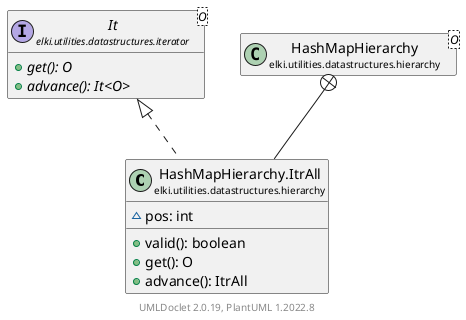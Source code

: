 @startuml
    remove .*\.(Instance|Par|Parameterizer|Factory)$
    set namespaceSeparator none
    hide empty fields
    hide empty methods

    class "<size:14>HashMapHierarchy.ItrAll\n<size:10>elki.utilities.datastructures.hierarchy" as elki.utilities.datastructures.hierarchy.HashMapHierarchy.ItrAll [[HashMapHierarchy.ItrAll.html]] {
        ~pos: int
        +valid(): boolean
        +get(): O
        +advance(): ItrAll
    }

    interface "<size:14>It\n<size:10>elki.utilities.datastructures.iterator" as elki.utilities.datastructures.iterator.It<O> [[../iterator/It.html]] {
        {abstract} +get(): O
        {abstract} +advance(): It<O>
    }
    class "<size:14>HashMapHierarchy\n<size:10>elki.utilities.datastructures.hierarchy" as elki.utilities.datastructures.hierarchy.HashMapHierarchy<O> [[HashMapHierarchy.html]]

    elki.utilities.datastructures.iterator.It <|.. elki.utilities.datastructures.hierarchy.HashMapHierarchy.ItrAll
    elki.utilities.datastructures.hierarchy.HashMapHierarchy +-- elki.utilities.datastructures.hierarchy.HashMapHierarchy.ItrAll

    center footer UMLDoclet 2.0.19, PlantUML 1.2022.8
@enduml
